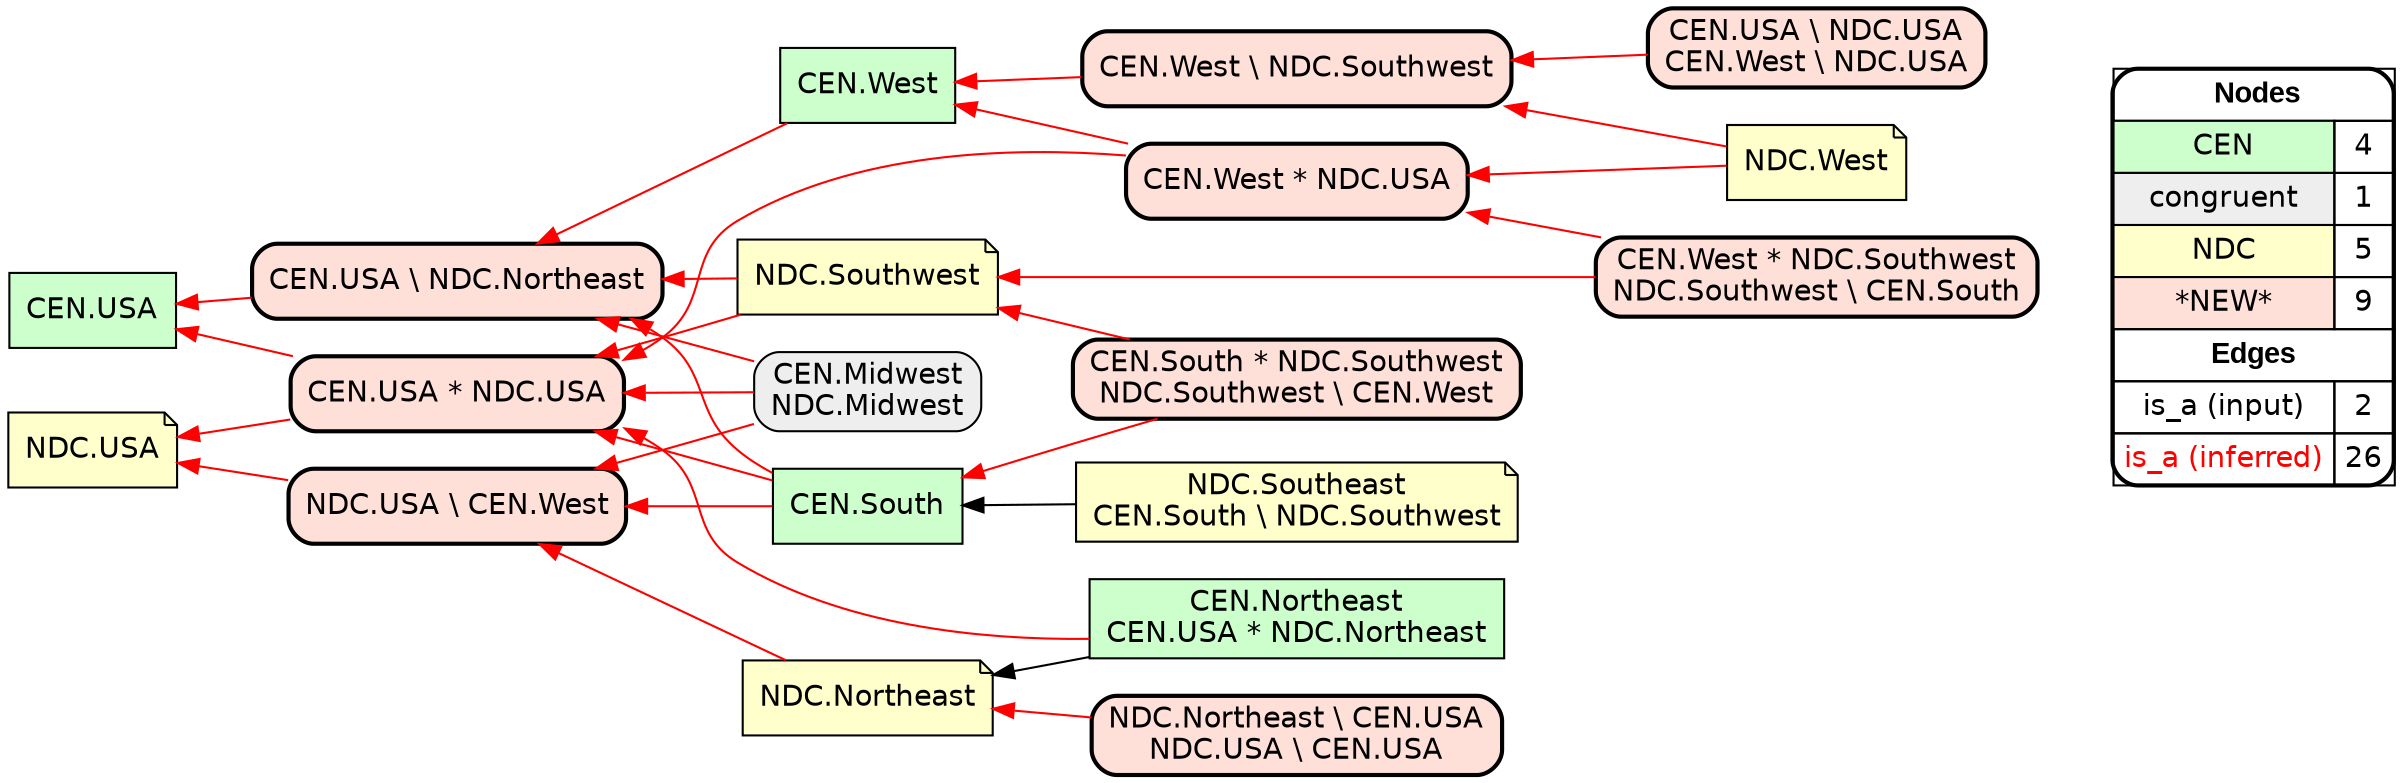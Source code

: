 digraph{
rankdir=RL
node[shape=box style=filled fillcolor="#CCFFCC" fontname="helvetica"] 
"CEN.South"
"CEN.USA"
"CEN.West"
"CEN.Northeast\nCEN.USA * NDC.Northeast"
node[shape=box style="filled,rounded" fillcolor="#EEEEEE" fontname="helvetica"] 
"CEN.Midwest\nNDC.Midwest"
node[shape=note style=filled fillcolor="#FFFFCC" fontname="helvetica"] 
"NDC.Southwest"
"NDC.West"
"NDC.Southeast\nCEN.South \\ NDC.Southwest"
"NDC.Northeast"
"NDC.USA"
node[shape=box style="filled,rounded,bold" fillcolor="#FFE0D8" fontname="helvetica"] 
"CEN.West * NDC.Southwest\nNDC.Southwest \\ CEN.South"
"CEN.West * NDC.USA"
"CEN.USA * NDC.USA"
"NDC.Northeast \\ CEN.USA\nNDC.USA \\ CEN.USA"
"CEN.West \\ NDC.Southwest"
"CEN.USA \\ NDC.Northeast"
"CEN.USA \\ NDC.USA\nCEN.West \\ NDC.USA"
"CEN.South * NDC.Southwest\nNDC.Southwest \\ CEN.West"
"NDC.USA \\ CEN.West"
edge[arrowhead=normal style=dotted color="#000000" constraint=true penwidth=1]
edge[arrowhead=normal style=solid color="#000000" constraint=true penwidth=1]
"NDC.Southeast\nCEN.South \\ NDC.Southwest" -> "CEN.South"
"CEN.Northeast\nCEN.USA * NDC.Northeast" -> "NDC.Northeast"
edge[arrowhead=normal style=solid color="#FF0000" constraint=true penwidth=1]
"CEN.West \\ NDC.Southwest" -> "CEN.West"
"CEN.USA \\ NDC.USA\nCEN.West \\ NDC.USA" -> "CEN.West \\ NDC.Southwest"
"CEN.West * NDC.USA" -> "CEN.USA * NDC.USA"
"NDC.Northeast \\ CEN.USA\nNDC.USA \\ CEN.USA" -> "NDC.Northeast"
"CEN.USA * NDC.USA" -> "NDC.USA"
"NDC.West" -> "CEN.West \\ NDC.Southwest"
"CEN.South" -> "CEN.USA * NDC.USA"
"CEN.West" -> "CEN.USA \\ NDC.Northeast"
"CEN.South" -> "NDC.USA \\ CEN.West"
"NDC.Southwest" -> "CEN.USA \\ NDC.Northeast"
"CEN.USA \\ NDC.Northeast" -> "CEN.USA"
"CEN.Northeast\nCEN.USA * NDC.Northeast" -> "CEN.USA * NDC.USA"
"NDC.USA \\ CEN.West" -> "NDC.USA"
"CEN.Midwest\nNDC.Midwest" -> "CEN.USA \\ NDC.Northeast"
"CEN.West * NDC.USA" -> "CEN.West"
"CEN.South * NDC.Southwest\nNDC.Southwest \\ CEN.West" -> "NDC.Southwest"
"CEN.USA * NDC.USA" -> "CEN.USA"
"NDC.Northeast" -> "NDC.USA \\ CEN.West"
"CEN.West * NDC.Southwest\nNDC.Southwest \\ CEN.South" -> "NDC.Southwest"
"CEN.South" -> "CEN.USA \\ NDC.Northeast"
"NDC.West" -> "CEN.West * NDC.USA"
"CEN.West * NDC.Southwest\nNDC.Southwest \\ CEN.South" -> "CEN.West * NDC.USA"
"CEN.Midwest\nNDC.Midwest" -> "NDC.USA \\ CEN.West"
"CEN.Midwest\nNDC.Midwest" -> "CEN.USA * NDC.USA"
"NDC.Southwest" -> "CEN.USA * NDC.USA"
"CEN.South * NDC.Southwest\nNDC.Southwest \\ CEN.West" -> "CEN.South"
node[shape=box] 
{rank=source Legend [fillcolor= white margin=0 label=< 
 <TABLE BORDER="0" CELLBORDER="1" CELLSPACING="0" CELLPADDING="4"> 
<TR> <TD COLSPAN="2"><font face="Arial Black"> Nodes</font></TD> </TR> 
<TR> 
 <TD bgcolor="#CCFFCC" fontname="helvetica">CEN</TD> 
 <TD>4</TD> 
 </TR> 
<TR> 
 <TD bgcolor="#EEEEEE" fontname="helvetica">congruent</TD> 
 <TD>1</TD> 
 </TR> 
<TR> 
 <TD bgcolor="#FFFFCC" fontname="helvetica">NDC</TD> 
 <TD>5</TD> 
 </TR> 
<TR> 
 <TD bgcolor="#FFE0D8" fontname="helvetica">*NEW*</TD> 
 <TD>9</TD> 
 </TR> 
<TR> <TD COLSPAN="2"><font face = "Arial Black"> Edges </font></TD> </TR> 
<TR> 
 <TD><font color ="#000000">is_a (input)</font></TD><TD>2</TD>
</TR>
<TR> 
 <TD><font color ="#FF0000">is_a (inferred)</font></TD><TD>26</TD>
</TR>
</TABLE> 
 >] } 
}